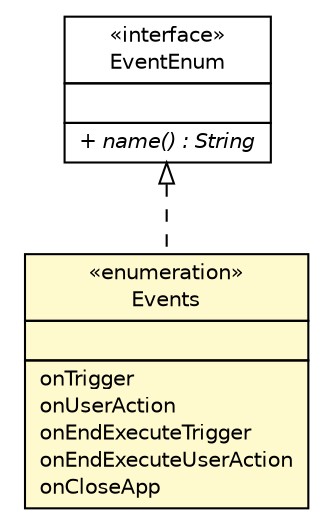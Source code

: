 #!/usr/local/bin/dot
#
# Class diagram 
# Generated by UMLGraph version 5.1 (http://www.umlgraph.org/)
#

digraph G {
	edge [fontname="Helvetica",fontsize=10,labelfontname="Helvetica",labelfontsize=10];
	node [fontname="Helvetica",fontsize=10,shape=plaintext];
	nodesep=0.25;
	ranksep=0.5;
	// com.connectlife.coreserver.ApplicationStateMachine.Events
	c771 [label=<<table title="com.connectlife.coreserver.ApplicationStateMachine.Events" border="0" cellborder="1" cellspacing="0" cellpadding="2" port="p" bgcolor="lemonChiffon" href="./ApplicationStateMachine.Events.html">
		<tr><td><table border="0" cellspacing="0" cellpadding="1">
<tr><td align="center" balign="center"> &#171;enumeration&#187; </td></tr>
<tr><td align="center" balign="center"> Events </td></tr>
		</table></td></tr>
		<tr><td><table border="0" cellspacing="0" cellpadding="1">
<tr><td align="left" balign="left">  </td></tr>
		</table></td></tr>
		<tr><td><table border="0" cellspacing="0" cellpadding="1">
<tr><td align="left" balign="left"> onTrigger </td></tr>
<tr><td align="left" balign="left"> onUserAction </td></tr>
<tr><td align="left" balign="left"> onEndExecuteTrigger </td></tr>
<tr><td align="left" balign="left"> onEndExecuteUserAction </td></tr>
<tr><td align="left" balign="left"> onCloseApp </td></tr>
		</table></td></tr>
		</table>>, fontname="Helvetica", fontcolor="black", fontsize=10.0];
	//com.connectlife.coreserver.ApplicationStateMachine.Events implements au.com.ds.ef.EventEnum
	c807:p -> c771:p [dir=back,arrowtail=empty,style=dashed];
	// au.com.ds.ef.EventEnum
	c807 [label=<<table title="au.com.ds.ef.EventEnum" border="0" cellborder="1" cellspacing="0" cellpadding="2" port="p" href="http://java.sun.com/j2se/1.4.2/docs/api/au/com/ds/ef/EventEnum.html">
		<tr><td><table border="0" cellspacing="0" cellpadding="1">
<tr><td align="center" balign="center"> &#171;interface&#187; </td></tr>
<tr><td align="center" balign="center"> EventEnum </td></tr>
		</table></td></tr>
		<tr><td><table border="0" cellspacing="0" cellpadding="1">
<tr><td align="left" balign="left">  </td></tr>
		</table></td></tr>
		<tr><td><table border="0" cellspacing="0" cellpadding="1">
<tr><td align="left" balign="left"><font face="Helvetica-Oblique" point-size="10.0"> + name() : String </font></td></tr>
		</table></td></tr>
		</table>>, fontname="Helvetica", fontcolor="black", fontsize=10.0];
}

